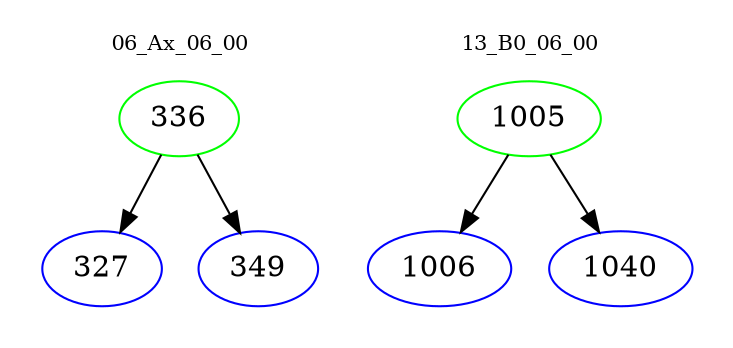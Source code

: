 digraph{
subgraph cluster_0 {
color = white
label = "06_Ax_06_00";
fontsize=10;
T0_336 [label="336", color="green"]
T0_336 -> T0_327 [color="black"]
T0_327 [label="327", color="blue"]
T0_336 -> T0_349 [color="black"]
T0_349 [label="349", color="blue"]
}
subgraph cluster_1 {
color = white
label = "13_B0_06_00";
fontsize=10;
T1_1005 [label="1005", color="green"]
T1_1005 -> T1_1006 [color="black"]
T1_1006 [label="1006", color="blue"]
T1_1005 -> T1_1040 [color="black"]
T1_1040 [label="1040", color="blue"]
}
}
